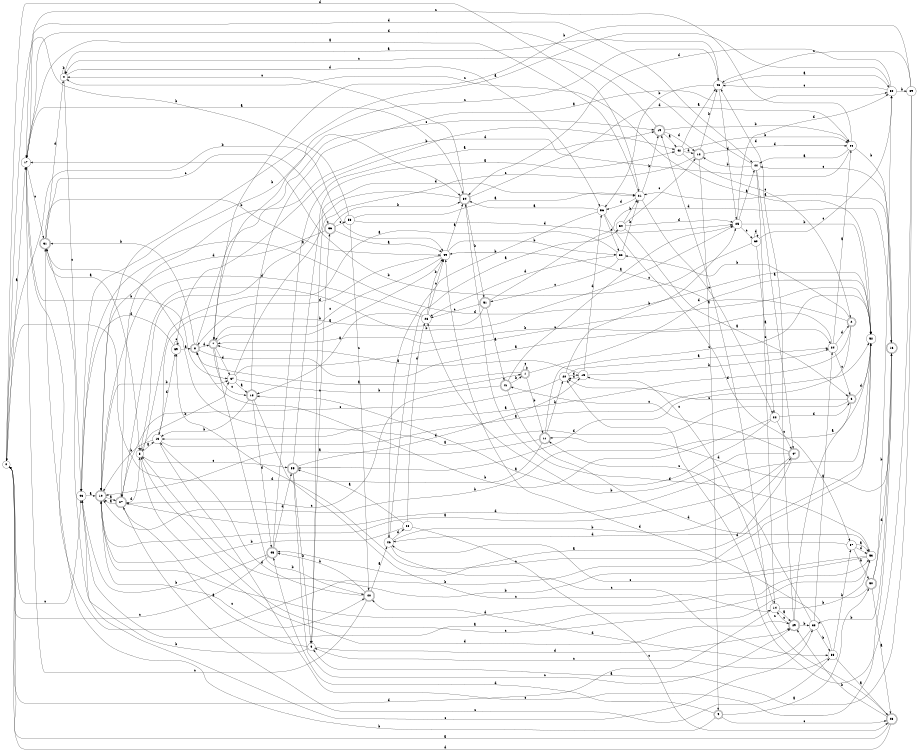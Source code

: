digraph n49_2 {
__start0 [label="" shape="none"];

rankdir=LR;
size="8,5";

s0 [style="filled", color="black", fillcolor="white" shape="circle", label="0"];
s1 [style="rounded,filled", color="black", fillcolor="white" shape="doublecircle", label="1"];
s2 [style="rounded,filled", color="black", fillcolor="white" shape="doublecircle", label="2"];
s3 [style="filled", color="black", fillcolor="white" shape="circle", label="3"];
s4 [style="filled", color="black", fillcolor="white" shape="circle", label="4"];
s5 [style="filled", color="black", fillcolor="white" shape="circle", label="5"];
s6 [style="rounded,filled", color="black", fillcolor="white" shape="doublecircle", label="6"];
s7 [style="rounded,filled", color="black", fillcolor="white" shape="doublecircle", label="7"];
s8 [style="rounded,filled", color="black", fillcolor="white" shape="doublecircle", label="8"];
s9 [style="rounded,filled", color="black", fillcolor="white" shape="doublecircle", label="9"];
s10 [style="rounded,filled", color="black", fillcolor="white" shape="doublecircle", label="10"];
s11 [style="rounded,filled", color="black", fillcolor="white" shape="doublecircle", label="11"];
s12 [style="rounded,filled", color="black", fillcolor="white" shape="doublecircle", label="12"];
s13 [style="filled", color="black", fillcolor="white" shape="circle", label="13"];
s14 [style="filled", color="black", fillcolor="white" shape="circle", label="14"];
s15 [style="filled", color="black", fillcolor="white" shape="circle", label="15"];
s16 [style="rounded,filled", color="black", fillcolor="white" shape="doublecircle", label="16"];
s17 [style="filled", color="black", fillcolor="white" shape="circle", label="17"];
s18 [style="rounded,filled", color="black", fillcolor="white" shape="doublecircle", label="18"];
s19 [style="rounded,filled", color="black", fillcolor="white" shape="doublecircle", label="19"];
s20 [style="filled", color="black", fillcolor="white" shape="circle", label="20"];
s21 [style="filled", color="black", fillcolor="white" shape="circle", label="21"];
s22 [style="filled", color="black", fillcolor="white" shape="circle", label="22"];
s23 [style="rounded,filled", color="black", fillcolor="white" shape="doublecircle", label="23"];
s24 [style="filled", color="black", fillcolor="white" shape="circle", label="24"];
s25 [style="filled", color="black", fillcolor="white" shape="circle", label="25"];
s26 [style="filled", color="black", fillcolor="white" shape="circle", label="26"];
s27 [style="rounded,filled", color="black", fillcolor="white" shape="doublecircle", label="27"];
s28 [style="filled", color="black", fillcolor="white" shape="circle", label="28"];
s29 [style="rounded,filled", color="black", fillcolor="white" shape="doublecircle", label="29"];
s30 [style="filled", color="black", fillcolor="white" shape="circle", label="30"];
s31 [style="rounded,filled", color="black", fillcolor="white" shape="doublecircle", label="31"];
s32 [style="filled", color="black", fillcolor="white" shape="circle", label="32"];
s33 [style="filled", color="black", fillcolor="white" shape="circle", label="33"];
s34 [style="rounded,filled", color="black", fillcolor="white" shape="doublecircle", label="34"];
s35 [style="filled", color="black", fillcolor="white" shape="circle", label="35"];
s36 [style="rounded,filled", color="black", fillcolor="white" shape="doublecircle", label="36"];
s37 [style="filled", color="black", fillcolor="white" shape="circle", label="37"];
s38 [style="filled", color="black", fillcolor="white" shape="circle", label="38"];
s39 [style="filled", color="black", fillcolor="white" shape="circle", label="39"];
s40 [style="rounded,filled", color="black", fillcolor="white" shape="doublecircle", label="40"];
s41 [style="rounded,filled", color="black", fillcolor="white" shape="doublecircle", label="41"];
s42 [style="filled", color="black", fillcolor="white" shape="circle", label="42"];
s43 [style="filled", color="black", fillcolor="white" shape="circle", label="43"];
s44 [style="filled", color="black", fillcolor="white" shape="circle", label="44"];
s45 [style="rounded,filled", color="black", fillcolor="white" shape="doublecircle", label="45"];
s46 [style="filled", color="black", fillcolor="white" shape="circle", label="46"];
s47 [style="rounded,filled", color="black", fillcolor="white" shape="doublecircle", label="47"];
s48 [style="filled", color="black", fillcolor="white" shape="circle", label="48"];
s49 [style="filled", color="black", fillcolor="white" shape="circle", label="49"];
s50 [style="rounded,filled", color="black", fillcolor="white" shape="doublecircle", label="50"];
s51 [style="rounded,filled", color="black", fillcolor="white" shape="doublecircle", label="51"];
s52 [style="filled", color="black", fillcolor="white" shape="circle", label="52"];
s53 [style="filled", color="black", fillcolor="white" shape="circle", label="53"];
s54 [style="filled", color="black", fillcolor="white" shape="circle", label="54"];
s55 [style="rounded,filled", color="black", fillcolor="white" shape="doublecircle", label="55"];
s56 [style="filled", color="black", fillcolor="white" shape="circle", label="56"];
s57 [style="filled", color="black", fillcolor="white" shape="circle", label="57"];
s58 [style="filled", color="black", fillcolor="white" shape="circle", label="58"];
s59 [style="filled", color="black", fillcolor="white" shape="circle", label="59"];
s60 [style="filled", color="black", fillcolor="white" shape="circle", label="60"];
s0 -> s17 [label="a"];
s0 -> s49 [label="b"];
s0 -> s43 [label="c"];
s0 -> s21 [label="d"];
s1 -> s8 [label="a"];
s1 -> s11 [label="b"];
s1 -> s1 [label="c"];
s1 -> s52 [label="d"];
s2 -> s13 [label="a"];
s2 -> s32 [label="b"];
s2 -> s49 [label="c"];
s2 -> s55 [label="d"];
s3 -> s27 [label="a"];
s3 -> s31 [label="b"];
s3 -> s36 [label="c"];
s3 -> s29 [label="d"];
s4 -> s48 [label="a"];
s4 -> s4 [label="b"];
s4 -> s43 [label="c"];
s4 -> s56 [label="d"];
s5 -> s13 [label="a"];
s5 -> s37 [label="b"];
s5 -> s55 [label="c"];
s5 -> s29 [label="d"];
s6 -> s31 [label="a"];
s6 -> s10 [label="b"];
s6 -> s20 [label="c"];
s6 -> s52 [label="d"];
s7 -> s49 [label="a"];
s7 -> s40 [label="b"];
s7 -> s18 [label="c"];
s7 -> s37 [label="d"];
s8 -> s24 [label="a"];
s8 -> s31 [label="b"];
s8 -> s19 [label="c"];
s8 -> s7 [label="d"];
s9 -> s50 [label="a"];
s9 -> s31 [label="b"];
s9 -> s23 [label="c"];
s9 -> s45 [label="d"];
s10 -> s27 [label="a"];
s10 -> s37 [label="b"];
s10 -> s40 [label="c"];
s10 -> s53 [label="d"];
s11 -> s10 [label="a"];
s11 -> s20 [label="b"];
s11 -> s52 [label="c"];
s11 -> s0 [label="d"];
s12 -> s9 [label="a"];
s12 -> s48 [label="b"];
s12 -> s3 [label="c"];
s12 -> s35 [label="d"];
s13 -> s52 [label="a"];
s13 -> s10 [label="b"];
s13 -> s16 [label="c"];
s13 -> s59 [label="d"];
s14 -> s29 [label="a"];
s14 -> s53 [label="b"];
s14 -> s15 [label="c"];
s14 -> s0 [label="d"];
s15 -> s7 [label="a"];
s15 -> s24 [label="b"];
s15 -> s20 [label="c"];
s15 -> s56 [label="d"];
s16 -> s21 [label="a"];
s16 -> s33 [label="b"];
s16 -> s44 [label="c"];
s16 -> s11 [label="d"];
s17 -> s34 [label="a"];
s17 -> s37 [label="b"];
s17 -> s31 [label="c"];
s17 -> s44 [label="d"];
s18 -> s30 [label="a"];
s18 -> s13 [label="b"];
s18 -> s14 [label="c"];
s18 -> s45 [label="d"];
s19 -> s42 [label="a"];
s19 -> s35 [label="b"];
s19 -> s4 [label="c"];
s19 -> s12 [label="d"];
s20 -> s24 [label="a"];
s20 -> s25 [label="b"];
s20 -> s27 [label="c"];
s20 -> s15 [label="d"];
s21 -> s17 [label="a"];
s21 -> s19 [label="b"];
s21 -> s22 [label="c"];
s21 -> s56 [label="d"];
s22 -> s18 [label="a"];
s22 -> s8 [label="b"];
s22 -> s47 [label="c"];
s22 -> s6 [label="d"];
s23 -> s0 [label="a"];
s23 -> s29 [label="b"];
s23 -> s19 [label="c"];
s23 -> s0 [label="d"];
s24 -> s35 [label="a"];
s24 -> s7 [label="b"];
s24 -> s6 [label="c"];
s24 -> s2 [label="d"];
s25 -> s44 [label="a"];
s25 -> s52 [label="b"];
s25 -> s60 [label="c"];
s25 -> s30 [label="d"];
s26 -> s18 [label="a"];
s26 -> s49 [label="b"];
s26 -> s49 [label="c"];
s26 -> s10 [label="d"];
s27 -> s10 [label="a"];
s27 -> s25 [label="b"];
s27 -> s38 [label="c"];
s27 -> s5 [label="d"];
s28 -> s55 [label="a"];
s28 -> s10 [label="b"];
s28 -> s23 [label="c"];
s28 -> s26 [label="d"];
s29 -> s52 [label="a"];
s29 -> s33 [label="b"];
s29 -> s14 [label="c"];
s29 -> s48 [label="d"];
s30 -> s10 [label="a"];
s30 -> s39 [label="b"];
s30 -> s48 [label="c"];
s30 -> s34 [label="d"];
s31 -> s5 [label="a"];
s31 -> s49 [label="b"];
s31 -> s36 [label="c"];
s31 -> s4 [label="d"];
s32 -> s5 [label="a"];
s32 -> s21 [label="b"];
s32 -> s51 [label="c"];
s32 -> s26 [label="d"];
s33 -> s24 [label="a"];
s33 -> s38 [label="b"];
s33 -> s11 [label="c"];
s33 -> s40 [label="d"];
s34 -> s5 [label="a"];
s34 -> s51 [label="b"];
s34 -> s4 [label="c"];
s34 -> s35 [label="d"];
s35 -> s44 [label="a"];
s35 -> s16 [label="b"];
s35 -> s17 [label="c"];
s35 -> s27 [label="d"];
s36 -> s49 [label="a"];
s36 -> s34 [label="b"];
s36 -> s58 [label="c"];
s36 -> s10 [label="d"];
s37 -> s18 [label="a"];
s37 -> s1 [label="b"];
s37 -> s52 [label="c"];
s37 -> s21 [label="d"];
s38 -> s23 [label="a"];
s38 -> s57 [label="b"];
s38 -> s3 [label="c"];
s38 -> s49 [label="d"];
s39 -> s3 [label="a"];
s39 -> s7 [label="b"];
s39 -> s48 [label="c"];
s39 -> s20 [label="d"];
s40 -> s46 [label="a"];
s40 -> s45 [label="b"];
s40 -> s17 [label="c"];
s40 -> s13 [label="d"];
s41 -> s25 [label="a"];
s41 -> s1 [label="b"];
s41 -> s27 [label="c"];
s41 -> s53 [label="d"];
s42 -> s48 [label="a"];
s42 -> s35 [label="b"];
s42 -> s2 [label="c"];
s42 -> s12 [label="d"];
s43 -> s10 [label="a"];
s43 -> s34 [label="b"];
s43 -> s33 [label="c"];
s43 -> s52 [label="d"];
s44 -> s47 [label="a"];
s44 -> s12 [label="b"];
s44 -> s14 [label="c"];
s44 -> s17 [label="d"];
s45 -> s19 [label="a"];
s45 -> s43 [label="b"];
s45 -> s0 [label="c"];
s45 -> s55 [label="d"];
s46 -> s54 [label="a"];
s46 -> s47 [label="b"];
s46 -> s38 [label="c"];
s46 -> s28 [label="d"];
s47 -> s10 [label="a"];
s47 -> s26 [label="b"];
s47 -> s41 [label="c"];
s47 -> s46 [label="d"];
s48 -> s30 [label="a"];
s48 -> s56 [label="b"];
s48 -> s7 [label="c"];
s48 -> s25 [label="d"];
s49 -> s34 [label="a"];
s49 -> s32 [label="b"];
s49 -> s7 [label="c"];
s49 -> s8 [label="d"];
s50 -> s23 [label="a"];
s50 -> s30 [label="b"];
s50 -> s5 [label="c"];
s50 -> s16 [label="d"];
s51 -> s41 [label="a"];
s51 -> s13 [label="b"];
s51 -> s26 [label="c"];
s51 -> s16 [label="d"];
s52 -> s45 [label="a"];
s52 -> s17 [label="b"];
s52 -> s4 [label="c"];
s52 -> s27 [label="d"];
s53 -> s43 [label="a"];
s53 -> s5 [label="b"];
s53 -> s46 [label="c"];
s53 -> s34 [label="d"];
s54 -> s6 [label="a"];
s54 -> s21 [label="b"];
s54 -> s12 [label="c"];
s54 -> s25 [label="d"];
s55 -> s42 [label="a"];
s55 -> s3 [label="b"];
s55 -> s29 [label="c"];
s55 -> s15 [label="d"];
s56 -> s34 [label="a"];
s56 -> s46 [label="b"];
s56 -> s32 [label="c"];
s56 -> s57 [label="d"];
s57 -> s53 [label="a"];
s57 -> s50 [label="b"];
s57 -> s59 [label="c"];
s57 -> s53 [label="d"];
s58 -> s21 [label="a"];
s58 -> s0 [label="b"];
s58 -> s40 [label="c"];
s58 -> s25 [label="d"];
s59 -> s8 [label="a"];
s59 -> s42 [label="b"];
s59 -> s59 [label="c"];
s59 -> s43 [label="d"];
s60 -> s22 [label="a"];
s60 -> s17 [label="b"];
s60 -> s30 [label="c"];
s60 -> s60 [label="d"];

}